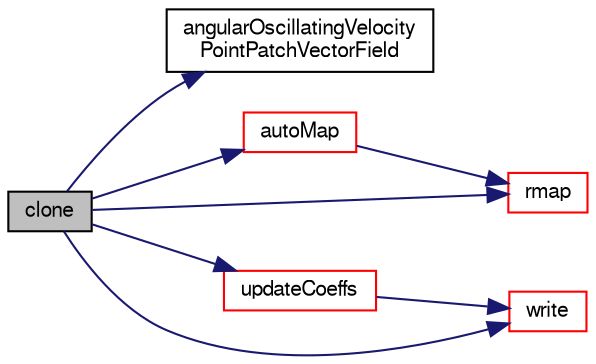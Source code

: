 digraph "clone"
{
  bgcolor="transparent";
  edge [fontname="FreeSans",fontsize="10",labelfontname="FreeSans",labelfontsize="10"];
  node [fontname="FreeSans",fontsize="10",shape=record];
  rankdir="LR";
  Node24 [label="clone",height=0.2,width=0.4,color="black", fillcolor="grey75", style="filled", fontcolor="black"];
  Node24 -> Node25 [color="midnightblue",fontsize="10",style="solid",fontname="FreeSans"];
  Node25 [label="angularOscillatingVelocity\lPointPatchVectorField",height=0.2,width=0.4,color="black",URL="$a23398.html#a89ae70699237685763ec0d413eee00b3",tooltip="Construct from patch and internal field. "];
  Node24 -> Node26 [color="midnightblue",fontsize="10",style="solid",fontname="FreeSans"];
  Node26 [label="autoMap",height=0.2,width=0.4,color="red",URL="$a23398.html#a29ce2a7cdc96cffba66b33b9ab1355a4",tooltip="Map (and resize as needed) from self given a mapping object. "];
  Node26 -> Node28 [color="midnightblue",fontsize="10",style="solid",fontname="FreeSans"];
  Node28 [label="rmap",height=0.2,width=0.4,color="red",URL="$a23398.html#aab3d2f411d5ceff80ad8f9839885b8cc",tooltip="Reverse map the given pointPatchField onto this pointPatchField. "];
  Node24 -> Node28 [color="midnightblue",fontsize="10",style="solid",fontname="FreeSans"];
  Node24 -> Node30 [color="midnightblue",fontsize="10",style="solid",fontname="FreeSans"];
  Node30 [label="updateCoeffs",height=0.2,width=0.4,color="red",URL="$a23398.html#a7e24eafac629d3733181cd942d4c902f",tooltip="Update the coefficients associated with the patch field. "];
  Node30 -> Node46 [color="midnightblue",fontsize="10",style="solid",fontname="FreeSans"];
  Node46 [label="write",height=0.2,width=0.4,color="red",URL="$a23398.html#a293fdfec8bdfbd5c3913ab4c9f3454ff",tooltip="Write. "];
  Node24 -> Node46 [color="midnightblue",fontsize="10",style="solid",fontname="FreeSans"];
}
